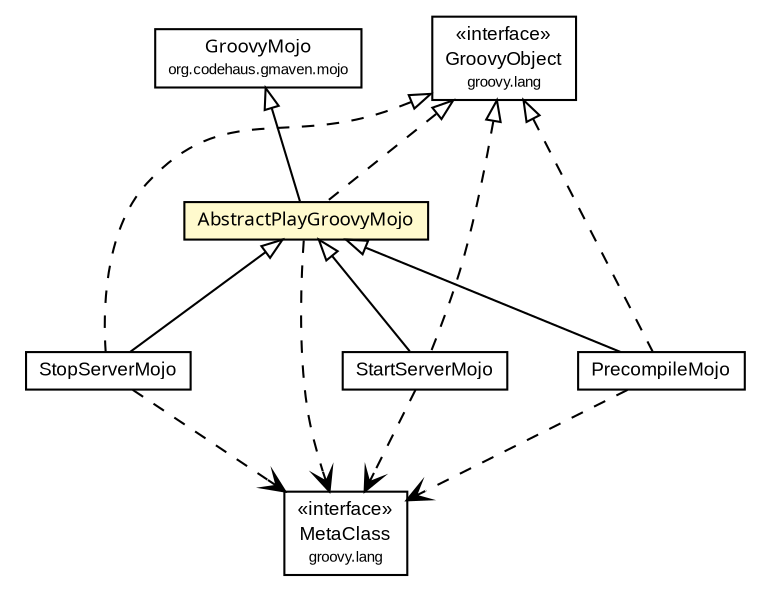 #!/usr/local/bin/dot
#
# Class diagram 
# Generated by UmlGraph version 4.6 (http://www.spinellis.gr/sw/umlgraph)
#

digraph G {
	edge [fontname="arial",fontsize=10,labelfontname="arial",labelfontsize=10];
	node [fontname="arial",fontsize=10,shape=plaintext];
	// com.google.code.play.StopServerMojo
	c1059 [label=<<table border="0" cellborder="1" cellspacing="0" cellpadding="2" port="p" href="./StopServerMojo.html">
		<tr><td><table border="0" cellspacing="0" cellpadding="1">
			<tr><td> StopServerMojo </td></tr>
		</table></td></tr>
		</table>>, fontname="arial", fontcolor="black", fontsize=9.0];
	// com.google.code.play.StartServerMojo
	c1060 [label=<<table border="0" cellborder="1" cellspacing="0" cellpadding="2" port="p" href="./StartServerMojo.html">
		<tr><td><table border="0" cellspacing="0" cellpadding="1">
			<tr><td> StartServerMojo </td></tr>
		</table></td></tr>
		</table>>, fontname="arial", fontcolor="black", fontsize=9.0];
	// com.google.code.play.PrecompileMojo
	c1061 [label=<<table border="0" cellborder="1" cellspacing="0" cellpadding="2" port="p" href="./PrecompileMojo.html">
		<tr><td><table border="0" cellspacing="0" cellpadding="1">
			<tr><td> PrecompileMojo </td></tr>
		</table></td></tr>
		</table>>, fontname="arial", fontcolor="black", fontsize=9.0];
	// com.google.code.play.AbstractPlayGroovyMojo
	c1071 [label=<<table border="0" cellborder="1" cellspacing="0" cellpadding="2" port="p" bgcolor="lemonChiffon" href="./AbstractPlayGroovyMojo.html">
		<tr><td><table border="0" cellspacing="0" cellpadding="1">
			<tr><td><font face="ariali"> AbstractPlayGroovyMojo </font></td></tr>
		</table></td></tr>
		</table>>, fontname="arial", fontcolor="black", fontsize=9.0];
	//com.google.code.play.StopServerMojo extends com.google.code.play.AbstractPlayGroovyMojo
	c1071:p -> c1059:p [dir=back,arrowtail=empty];
	//com.google.code.play.StopServerMojo implements groovy.lang.GroovyObject
	c1112:p -> c1059:p [dir=back,arrowtail=empty,style=dashed];
	//com.google.code.play.StartServerMojo extends com.google.code.play.AbstractPlayGroovyMojo
	c1071:p -> c1060:p [dir=back,arrowtail=empty];
	//com.google.code.play.StartServerMojo implements groovy.lang.GroovyObject
	c1112:p -> c1060:p [dir=back,arrowtail=empty,style=dashed];
	//com.google.code.play.PrecompileMojo extends com.google.code.play.AbstractPlayGroovyMojo
	c1071:p -> c1061:p [dir=back,arrowtail=empty];
	//com.google.code.play.PrecompileMojo implements groovy.lang.GroovyObject
	c1112:p -> c1061:p [dir=back,arrowtail=empty,style=dashed];
	//com.google.code.play.AbstractPlayGroovyMojo extends org.codehaus.gmaven.mojo.GroovyMojo
	c1113:p -> c1071:p [dir=back,arrowtail=empty];
	//com.google.code.play.AbstractPlayGroovyMojo implements groovy.lang.GroovyObject
	c1112:p -> c1071:p [dir=back,arrowtail=empty,style=dashed];
	// com.google.code.play.StopServerMojo DEPEND groovy.lang.MetaClass
	c1059:p -> c1114:p [taillabel="", label="", headlabel="", fontname="arial", fontcolor="black", fontsize=10.0, color="black", arrowhead=open, style=dashed];
	// com.google.code.play.StartServerMojo DEPEND groovy.lang.MetaClass
	c1060:p -> c1114:p [taillabel="", label="", headlabel="", fontname="arial", fontcolor="black", fontsize=10.0, color="black", arrowhead=open, style=dashed];
	// com.google.code.play.PrecompileMojo DEPEND groovy.lang.MetaClass
	c1061:p -> c1114:p [taillabel="", label="", headlabel="", fontname="arial", fontcolor="black", fontsize=10.0, color="black", arrowhead=open, style=dashed];
	// com.google.code.play.AbstractPlayGroovyMojo DEPEND groovy.lang.MetaClass
	c1071:p -> c1114:p [taillabel="", label="", headlabel="", fontname="arial", fontcolor="black", fontsize=10.0, color="black", arrowhead=open, style=dashed];
	// groovy.lang.MetaClass
	c1114 [label=<<table border="0" cellborder="1" cellspacing="0" cellpadding="2" port="p" href="http://java.sun.com/j2se/1.4.2/docs/api/groovy/lang/MetaClass.html">
		<tr><td><table border="0" cellspacing="0" cellpadding="1">
			<tr><td> &laquo;interface&raquo; </td></tr>
			<tr><td> MetaClass </td></tr>
			<tr><td><font point-size="7.0"> groovy.lang </font></td></tr>
		</table></td></tr>
		</table>>, fontname="arial", fontcolor="black", fontsize=9.0];
	// groovy.lang.GroovyObject
	c1112 [label=<<table border="0" cellborder="1" cellspacing="0" cellpadding="2" port="p" href="http://java.sun.com/j2se/1.4.2/docs/api/groovy/lang/GroovyObject.html">
		<tr><td><table border="0" cellspacing="0" cellpadding="1">
			<tr><td> &laquo;interface&raquo; </td></tr>
			<tr><td> GroovyObject </td></tr>
			<tr><td><font point-size="7.0"> groovy.lang </font></td></tr>
		</table></td></tr>
		</table>>, fontname="arial", fontcolor="black", fontsize=9.0];
	// org.codehaus.gmaven.mojo.GroovyMojo
	c1113 [label=<<table border="0" cellborder="1" cellspacing="0" cellpadding="2" port="p" href="http://java.sun.com/j2se/1.4.2/docs/api/org/codehaus/gmaven/mojo/GroovyMojo.html">
		<tr><td><table border="0" cellspacing="0" cellpadding="1">
			<tr><td><font face="ariali"> GroovyMojo </font></td></tr>
			<tr><td><font point-size="7.0"> org.codehaus.gmaven.mojo </font></td></tr>
		</table></td></tr>
		</table>>, fontname="arial", fontcolor="black", fontsize=9.0];
}

